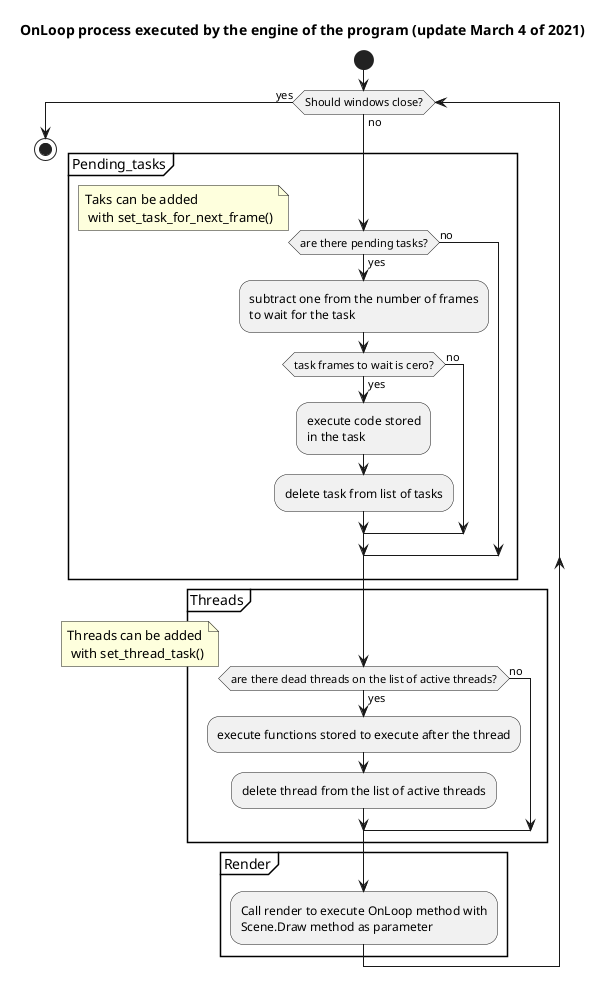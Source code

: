 @startuml
'https://plantuml.com/activity-diagram-beta

skinparam ConditionEndStyle hline

title OnLoop process executed by the engine of the program (update March 4 of 2021)



start


    while (Should windows close?) is (no)

        partition Pending_tasks {
            if (are there pending tasks?) then (yes)
                :subtract one from the number of frames
                to wait for the task;

                if (task frames to wait is cero?) then (yes)
                    :execute code stored
                    in the task;
                    :delete task from list of tasks;
                else (no)
                endif

            else (no)
            endif
        }
        note: Taks can be added\n with set_task_for_next_frame()

        partition Threads {
            if (are there dead threads on the list of active threads?) then (yes)
                :execute functions stored to execute after the thread;
                :delete thread from the list of active threads;
            else (no)
            endif
        }
        note: Threads can be added\n with set_thread_task()

        partition Render {
            :Call render to execute OnLoop method with
            Scene.Draw method as parameter;
        }
    endwhile (yes)

    stop

@enduml
